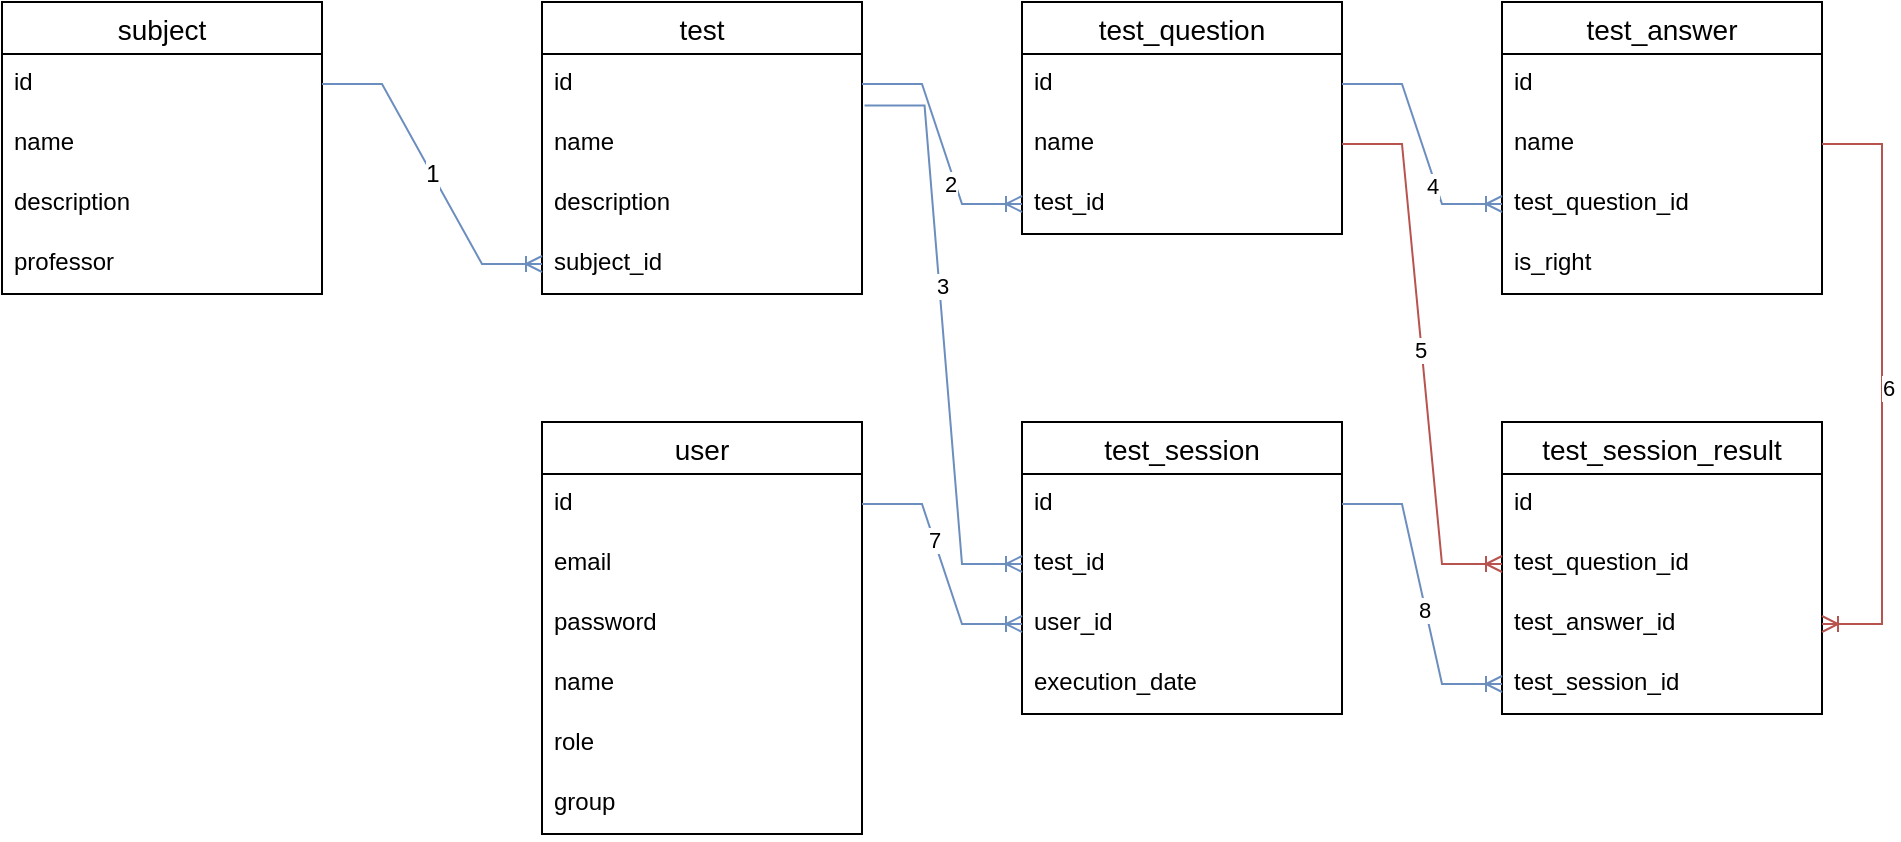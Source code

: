 <mxfile version="17.4.0" type="device"><diagram id="CbN8NUTBoEuVEoy8yFg_" name="Page-1"><mxGraphModel dx="1039" dy="617" grid="1" gridSize="10" guides="1" tooltips="1" connect="1" arrows="1" fold="1" page="1" pageScale="1" pageWidth="827" pageHeight="1169" math="0" shadow="0"><root><mxCell id="0"/><mxCell id="1" parent="0"/><mxCell id="wVKWd-nGMsujwySAPHgm-1" value="test" style="swimlane;fontStyle=0;childLayout=stackLayout;horizontal=1;startSize=26;horizontalStack=0;resizeParent=1;resizeParentMax=0;resizeLast=0;collapsible=1;marginBottom=0;align=center;fontSize=14;" vertex="1" parent="1"><mxGeometry x="300" y="190" width="160" height="146" as="geometry"/></mxCell><mxCell id="wVKWd-nGMsujwySAPHgm-2" value="id" style="text;strokeColor=none;fillColor=none;spacingLeft=4;spacingRight=4;overflow=hidden;rotatable=0;points=[[0,0.5],[1,0.5]];portConstraint=eastwest;fontSize=12;" vertex="1" parent="wVKWd-nGMsujwySAPHgm-1"><mxGeometry y="26" width="160" height="30" as="geometry"/></mxCell><mxCell id="wVKWd-nGMsujwySAPHgm-3" value="name" style="text;strokeColor=none;fillColor=none;spacingLeft=4;spacingRight=4;overflow=hidden;rotatable=0;points=[[0,0.5],[1,0.5]];portConstraint=eastwest;fontSize=12;" vertex="1" parent="wVKWd-nGMsujwySAPHgm-1"><mxGeometry y="56" width="160" height="30" as="geometry"/></mxCell><mxCell id="wVKWd-nGMsujwySAPHgm-4" value="description" style="text;strokeColor=none;fillColor=none;spacingLeft=4;spacingRight=4;overflow=hidden;rotatable=0;points=[[0,0.5],[1,0.5]];portConstraint=eastwest;fontSize=12;" vertex="1" parent="wVKWd-nGMsujwySAPHgm-1"><mxGeometry y="86" width="160" height="30" as="geometry"/></mxCell><mxCell id="wVKWd-nGMsujwySAPHgm-5" value="subject_id" style="text;strokeColor=none;fillColor=none;spacingLeft=4;spacingRight=4;overflow=hidden;rotatable=0;points=[[0,0.5],[1,0.5]];portConstraint=eastwest;fontSize=12;" vertex="1" parent="wVKWd-nGMsujwySAPHgm-1"><mxGeometry y="116" width="160" height="30" as="geometry"/></mxCell><mxCell id="wVKWd-nGMsujwySAPHgm-6" value="test_question" style="swimlane;fontStyle=0;childLayout=stackLayout;horizontal=1;startSize=26;horizontalStack=0;resizeParent=1;resizeParentMax=0;resizeLast=0;collapsible=1;marginBottom=0;align=center;fontSize=14;" vertex="1" parent="1"><mxGeometry x="540" y="190" width="160" height="116" as="geometry"/></mxCell><mxCell id="wVKWd-nGMsujwySAPHgm-7" value="id" style="text;strokeColor=none;fillColor=none;spacingLeft=4;spacingRight=4;overflow=hidden;rotatable=0;points=[[0,0.5],[1,0.5]];portConstraint=eastwest;fontSize=12;" vertex="1" parent="wVKWd-nGMsujwySAPHgm-6"><mxGeometry y="26" width="160" height="30" as="geometry"/></mxCell><mxCell id="wVKWd-nGMsujwySAPHgm-8" value="name" style="text;strokeColor=none;fillColor=none;spacingLeft=4;spacingRight=4;overflow=hidden;rotatable=0;points=[[0,0.5],[1,0.5]];portConstraint=eastwest;fontSize=12;" vertex="1" parent="wVKWd-nGMsujwySAPHgm-6"><mxGeometry y="56" width="160" height="30" as="geometry"/></mxCell><mxCell id="wVKWd-nGMsujwySAPHgm-9" value="test_id" style="text;strokeColor=none;fillColor=none;spacingLeft=4;spacingRight=4;overflow=hidden;rotatable=0;points=[[0,0.5],[1,0.5]];portConstraint=eastwest;fontSize=12;" vertex="1" parent="wVKWd-nGMsujwySAPHgm-6"><mxGeometry y="86" width="160" height="30" as="geometry"/></mxCell><mxCell id="wVKWd-nGMsujwySAPHgm-10" value="test_answer" style="swimlane;fontStyle=0;childLayout=stackLayout;horizontal=1;startSize=26;horizontalStack=0;resizeParent=1;resizeParentMax=0;resizeLast=0;collapsible=1;marginBottom=0;align=center;fontSize=14;" vertex="1" parent="1"><mxGeometry x="780" y="190" width="160" height="146" as="geometry"/></mxCell><mxCell id="wVKWd-nGMsujwySAPHgm-11" value="id" style="text;strokeColor=none;fillColor=none;spacingLeft=4;spacingRight=4;overflow=hidden;rotatable=0;points=[[0,0.5],[1,0.5]];portConstraint=eastwest;fontSize=12;" vertex="1" parent="wVKWd-nGMsujwySAPHgm-10"><mxGeometry y="26" width="160" height="30" as="geometry"/></mxCell><mxCell id="wVKWd-nGMsujwySAPHgm-12" value="name" style="text;strokeColor=none;fillColor=none;spacingLeft=4;spacingRight=4;overflow=hidden;rotatable=0;points=[[0,0.5],[1,0.5]];portConstraint=eastwest;fontSize=12;" vertex="1" parent="wVKWd-nGMsujwySAPHgm-10"><mxGeometry y="56" width="160" height="30" as="geometry"/></mxCell><mxCell id="wVKWd-nGMsujwySAPHgm-13" value="test_question_id" style="text;strokeColor=none;fillColor=none;spacingLeft=4;spacingRight=4;overflow=hidden;rotatable=0;points=[[0,0.5],[1,0.5]];portConstraint=eastwest;fontSize=12;" vertex="1" parent="wVKWd-nGMsujwySAPHgm-10"><mxGeometry y="86" width="160" height="30" as="geometry"/></mxCell><mxCell id="wVKWd-nGMsujwySAPHgm-14" value="is_right" style="text;strokeColor=none;fillColor=none;spacingLeft=4;spacingRight=4;overflow=hidden;rotatable=0;points=[[0,0.5],[1,0.5]];portConstraint=eastwest;fontSize=12;" vertex="1" parent="wVKWd-nGMsujwySAPHgm-10"><mxGeometry y="116" width="160" height="30" as="geometry"/></mxCell><mxCell id="wVKWd-nGMsujwySAPHgm-15" value="" style="edgeStyle=entityRelationEdgeStyle;fontSize=12;html=1;endArrow=ERoneToMany;rounded=0;fillColor=#dae8fc;strokeColor=#6c8ebf;" edge="1" parent="1" source="wVKWd-nGMsujwySAPHgm-2" target="wVKWd-nGMsujwySAPHgm-9"><mxGeometry width="100" height="100" relative="1" as="geometry"><mxPoint x="530" y="410" as="sourcePoint"/><mxPoint x="630" y="310" as="targetPoint"/></mxGeometry></mxCell><mxCell id="wVKWd-nGMsujwySAPHgm-55" value="2" style="edgeLabel;html=1;align=center;verticalAlign=middle;resizable=0;points=[];" vertex="1" connectable="0" parent="wVKWd-nGMsujwySAPHgm-15"><mxGeometry x="0.314" y="-3" relative="1" as="geometry"><mxPoint as="offset"/></mxGeometry></mxCell><mxCell id="wVKWd-nGMsujwySAPHgm-16" value="" style="edgeStyle=entityRelationEdgeStyle;fontSize=12;html=1;endArrow=ERoneToMany;rounded=0;fillColor=#dae8fc;strokeColor=#6c8ebf;" edge="1" parent="1" source="wVKWd-nGMsujwySAPHgm-7" target="wVKWd-nGMsujwySAPHgm-13"><mxGeometry width="100" height="100" relative="1" as="geometry"><mxPoint x="610" y="410" as="sourcePoint"/><mxPoint x="710" y="310" as="targetPoint"/></mxGeometry></mxCell><mxCell id="wVKWd-nGMsujwySAPHgm-57" value="4" style="edgeLabel;html=1;align=center;verticalAlign=middle;resizable=0;points=[];" vertex="1" connectable="0" parent="wVKWd-nGMsujwySAPHgm-16"><mxGeometry x="0.335" y="-2" relative="1" as="geometry"><mxPoint as="offset"/></mxGeometry></mxCell><mxCell id="wVKWd-nGMsujwySAPHgm-17" value="test_session" style="swimlane;fontStyle=0;childLayout=stackLayout;horizontal=1;startSize=26;horizontalStack=0;resizeParent=1;resizeParentMax=0;resizeLast=0;collapsible=1;marginBottom=0;align=center;fontSize=14;" vertex="1" parent="1"><mxGeometry x="540" y="400" width="160" height="146" as="geometry"/></mxCell><mxCell id="wVKWd-nGMsujwySAPHgm-18" value="id" style="text;strokeColor=none;fillColor=none;spacingLeft=4;spacingRight=4;overflow=hidden;rotatable=0;points=[[0,0.5],[1,0.5]];portConstraint=eastwest;fontSize=12;" vertex="1" parent="wVKWd-nGMsujwySAPHgm-17"><mxGeometry y="26" width="160" height="30" as="geometry"/></mxCell><mxCell id="wVKWd-nGMsujwySAPHgm-19" value="test_id" style="text;strokeColor=none;fillColor=none;spacingLeft=4;spacingRight=4;overflow=hidden;rotatable=0;points=[[0,0.5],[1,0.5]];portConstraint=eastwest;fontSize=12;" vertex="1" parent="wVKWd-nGMsujwySAPHgm-17"><mxGeometry y="56" width="160" height="30" as="geometry"/></mxCell><mxCell id="wVKWd-nGMsujwySAPHgm-20" value="user_id" style="text;strokeColor=none;fillColor=none;spacingLeft=4;spacingRight=4;overflow=hidden;rotatable=0;points=[[0,0.5],[1,0.5]];portConstraint=eastwest;fontSize=12;" vertex="1" parent="wVKWd-nGMsujwySAPHgm-17"><mxGeometry y="86" width="160" height="30" as="geometry"/></mxCell><mxCell id="wVKWd-nGMsujwySAPHgm-21" value="execution_date" style="text;strokeColor=none;fillColor=none;spacingLeft=4;spacingRight=4;overflow=hidden;rotatable=0;points=[[0,0.5],[1,0.5]];portConstraint=eastwest;fontSize=12;" vertex="1" parent="wVKWd-nGMsujwySAPHgm-17"><mxGeometry y="116" width="160" height="30" as="geometry"/></mxCell><mxCell id="wVKWd-nGMsujwySAPHgm-22" value="test_session_result" style="swimlane;fontStyle=0;childLayout=stackLayout;horizontal=1;startSize=26;horizontalStack=0;resizeParent=1;resizeParentMax=0;resizeLast=0;collapsible=1;marginBottom=0;align=center;fontSize=14;" vertex="1" parent="1"><mxGeometry x="780" y="400" width="160" height="146" as="geometry"/></mxCell><mxCell id="wVKWd-nGMsujwySAPHgm-23" value="id" style="text;strokeColor=none;fillColor=none;spacingLeft=4;spacingRight=4;overflow=hidden;rotatable=0;points=[[0,0.5],[1,0.5]];portConstraint=eastwest;fontSize=12;" vertex="1" parent="wVKWd-nGMsujwySAPHgm-22"><mxGeometry y="26" width="160" height="30" as="geometry"/></mxCell><mxCell id="wVKWd-nGMsujwySAPHgm-25" value="test_question_id" style="text;strokeColor=none;fillColor=none;spacingLeft=4;spacingRight=4;overflow=hidden;rotatable=0;points=[[0,0.5],[1,0.5]];portConstraint=eastwest;fontSize=12;" vertex="1" parent="wVKWd-nGMsujwySAPHgm-22"><mxGeometry y="56" width="160" height="30" as="geometry"/></mxCell><mxCell id="wVKWd-nGMsujwySAPHgm-26" value="test_answer_id" style="text;strokeColor=none;fillColor=none;spacingLeft=4;spacingRight=4;overflow=hidden;rotatable=0;points=[[0,0.5],[1,0.5]];portConstraint=eastwest;fontSize=12;" vertex="1" parent="wVKWd-nGMsujwySAPHgm-22"><mxGeometry y="86" width="160" height="30" as="geometry"/></mxCell><mxCell id="wVKWd-nGMsujwySAPHgm-24" value="test_session_id" style="text;strokeColor=none;fillColor=none;spacingLeft=4;spacingRight=4;overflow=hidden;rotatable=0;points=[[0,0.5],[1,0.5]];portConstraint=eastwest;fontSize=12;" vertex="1" parent="wVKWd-nGMsujwySAPHgm-22"><mxGeometry y="116" width="160" height="30" as="geometry"/></mxCell><mxCell id="wVKWd-nGMsujwySAPHgm-27" value="subject" style="swimlane;fontStyle=0;childLayout=stackLayout;horizontal=1;startSize=26;horizontalStack=0;resizeParent=1;resizeParentMax=0;resizeLast=0;collapsible=1;marginBottom=0;align=center;fontSize=14;" vertex="1" parent="1"><mxGeometry x="30" y="190" width="160" height="146" as="geometry"/></mxCell><mxCell id="wVKWd-nGMsujwySAPHgm-28" value="id" style="text;strokeColor=none;fillColor=none;spacingLeft=4;spacingRight=4;overflow=hidden;rotatable=0;points=[[0,0.5],[1,0.5]];portConstraint=eastwest;fontSize=12;" vertex="1" parent="wVKWd-nGMsujwySAPHgm-27"><mxGeometry y="26" width="160" height="30" as="geometry"/></mxCell><mxCell id="wVKWd-nGMsujwySAPHgm-29" value="name" style="text;strokeColor=none;fillColor=none;spacingLeft=4;spacingRight=4;overflow=hidden;rotatable=0;points=[[0,0.5],[1,0.5]];portConstraint=eastwest;fontSize=12;" vertex="1" parent="wVKWd-nGMsujwySAPHgm-27"><mxGeometry y="56" width="160" height="30" as="geometry"/></mxCell><mxCell id="wVKWd-nGMsujwySAPHgm-30" value="description" style="text;strokeColor=none;fillColor=none;spacingLeft=4;spacingRight=4;overflow=hidden;rotatable=0;points=[[0,0.5],[1,0.5]];portConstraint=eastwest;fontSize=12;" vertex="1" parent="wVKWd-nGMsujwySAPHgm-27"><mxGeometry y="86" width="160" height="30" as="geometry"/></mxCell><mxCell id="wVKWd-nGMsujwySAPHgm-31" value="professor" style="text;strokeColor=none;fillColor=none;spacingLeft=4;spacingRight=4;overflow=hidden;rotatable=0;points=[[0,0.5],[1,0.5]];portConstraint=eastwest;fontSize=12;" vertex="1" parent="wVKWd-nGMsujwySAPHgm-27"><mxGeometry y="116" width="160" height="30" as="geometry"/></mxCell><mxCell id="wVKWd-nGMsujwySAPHgm-33" value="user" style="swimlane;fontStyle=0;childLayout=stackLayout;horizontal=1;startSize=26;horizontalStack=0;resizeParent=1;resizeParentMax=0;resizeLast=0;collapsible=1;marginBottom=0;align=center;fontSize=14;" vertex="1" parent="1"><mxGeometry x="300" y="400" width="160" height="206" as="geometry"/></mxCell><mxCell id="wVKWd-nGMsujwySAPHgm-34" value="id" style="text;strokeColor=none;fillColor=none;spacingLeft=4;spacingRight=4;overflow=hidden;rotatable=0;points=[[0,0.5],[1,0.5]];portConstraint=eastwest;fontSize=12;" vertex="1" parent="wVKWd-nGMsujwySAPHgm-33"><mxGeometry y="26" width="160" height="30" as="geometry"/></mxCell><mxCell id="wVKWd-nGMsujwySAPHgm-35" value="email" style="text;strokeColor=none;fillColor=none;spacingLeft=4;spacingRight=4;overflow=hidden;rotatable=0;points=[[0,0.5],[1,0.5]];portConstraint=eastwest;fontSize=12;" vertex="1" parent="wVKWd-nGMsujwySAPHgm-33"><mxGeometry y="56" width="160" height="30" as="geometry"/></mxCell><mxCell id="wVKWd-nGMsujwySAPHgm-36" value="password" style="text;strokeColor=none;fillColor=none;spacingLeft=4;spacingRight=4;overflow=hidden;rotatable=0;points=[[0,0.5],[1,0.5]];portConstraint=eastwest;fontSize=12;" vertex="1" parent="wVKWd-nGMsujwySAPHgm-33"><mxGeometry y="86" width="160" height="30" as="geometry"/></mxCell><mxCell id="wVKWd-nGMsujwySAPHgm-37" value="name" style="text;strokeColor=none;fillColor=none;spacingLeft=4;spacingRight=4;overflow=hidden;rotatable=0;points=[[0,0.5],[1,0.5]];portConstraint=eastwest;fontSize=12;" vertex="1" parent="wVKWd-nGMsujwySAPHgm-33"><mxGeometry y="116" width="160" height="30" as="geometry"/></mxCell><mxCell id="wVKWd-nGMsujwySAPHgm-38" value="role" style="text;strokeColor=none;fillColor=none;spacingLeft=4;spacingRight=4;overflow=hidden;rotatable=0;points=[[0,0.5],[1,0.5]];portConstraint=eastwest;fontSize=12;" vertex="1" parent="wVKWd-nGMsujwySAPHgm-33"><mxGeometry y="146" width="160" height="30" as="geometry"/></mxCell><mxCell id="wVKWd-nGMsujwySAPHgm-39" value="group" style="text;strokeColor=none;fillColor=none;spacingLeft=4;spacingRight=4;overflow=hidden;rotatable=0;points=[[0,0.5],[1,0.5]];portConstraint=eastwest;fontSize=12;" vertex="1" parent="wVKWd-nGMsujwySAPHgm-33"><mxGeometry y="176" width="160" height="30" as="geometry"/></mxCell><mxCell id="wVKWd-nGMsujwySAPHgm-40" value="" style="edgeStyle=entityRelationEdgeStyle;fontSize=12;html=1;endArrow=ERoneToMany;rounded=0;exitX=1.008;exitY=0.86;exitDx=0;exitDy=0;exitPerimeter=0;fillColor=#dae8fc;strokeColor=#6c8ebf;" edge="1" parent="1" source="wVKWd-nGMsujwySAPHgm-2" target="wVKWd-nGMsujwySAPHgm-19"><mxGeometry width="100" height="100" relative="1" as="geometry"><mxPoint x="330" y="430" as="sourcePoint"/><mxPoint x="540" y="360" as="targetPoint"/></mxGeometry></mxCell><mxCell id="wVKWd-nGMsujwySAPHgm-56" value="3" style="edgeLabel;html=1;align=center;verticalAlign=middle;resizable=0;points=[];" vertex="1" connectable="0" parent="wVKWd-nGMsujwySAPHgm-40"><mxGeometry x="-0.174" y="1" relative="1" as="geometry"><mxPoint as="offset"/></mxGeometry></mxCell><mxCell id="wVKWd-nGMsujwySAPHgm-41" value="" style="edgeStyle=entityRelationEdgeStyle;fontSize=12;html=1;endArrow=ERoneToMany;rounded=0;fillColor=#dae8fc;strokeColor=#6c8ebf;" edge="1" parent="1" source="wVKWd-nGMsujwySAPHgm-34" target="wVKWd-nGMsujwySAPHgm-20"><mxGeometry width="100" height="100" relative="1" as="geometry"><mxPoint x="364" y="500" as="sourcePoint"/><mxPoint x="464" y="400" as="targetPoint"/></mxGeometry></mxCell><mxCell id="wVKWd-nGMsujwySAPHgm-60" value="7" style="edgeLabel;html=1;align=center;verticalAlign=middle;resizable=0;points=[];" vertex="1" connectable="0" parent="wVKWd-nGMsujwySAPHgm-41"><mxGeometry x="-0.204" relative="1" as="geometry"><mxPoint as="offset"/></mxGeometry></mxCell><mxCell id="wVKWd-nGMsujwySAPHgm-42" value="" style="edgeStyle=entityRelationEdgeStyle;fontSize=12;html=1;endArrow=ERoneToMany;rounded=0;fillColor=#dae8fc;strokeColor=#6c8ebf;" edge="1" parent="1" source="wVKWd-nGMsujwySAPHgm-18" target="wVKWd-nGMsujwySAPHgm-24"><mxGeometry width="100" height="100" relative="1" as="geometry"><mxPoint x="380" y="650" as="sourcePoint"/><mxPoint x="480" y="550" as="targetPoint"/></mxGeometry></mxCell><mxCell id="wVKWd-nGMsujwySAPHgm-61" value="8" style="edgeLabel;html=1;align=center;verticalAlign=middle;resizable=0;points=[];" vertex="1" connectable="0" parent="wVKWd-nGMsujwySAPHgm-42"><mxGeometry x="0.094" y="-1" relative="1" as="geometry"><mxPoint as="offset"/></mxGeometry></mxCell><mxCell id="wVKWd-nGMsujwySAPHgm-44" value="1" style="edgeStyle=entityRelationEdgeStyle;fontSize=12;html=1;endArrow=ERoneToMany;rounded=0;fillColor=#dae8fc;strokeColor=#6c8ebf;" edge="1" parent="1" source="wVKWd-nGMsujwySAPHgm-28" target="wVKWd-nGMsujwySAPHgm-5"><mxGeometry width="100" height="100" relative="1" as="geometry"><mxPoint x="440" y="460" as="sourcePoint"/><mxPoint x="540" y="360" as="targetPoint"/></mxGeometry></mxCell><mxCell id="wVKWd-nGMsujwySAPHgm-66" value="" style="edgeStyle=entityRelationEdgeStyle;fontSize=12;html=1;endArrow=ERoneToMany;rounded=0;entryX=0;entryY=0.5;entryDx=0;entryDy=0;fillColor=#f8cecc;strokeColor=#b85450;" edge="1" parent="1" source="wVKWd-nGMsujwySAPHgm-8" target="wVKWd-nGMsujwySAPHgm-25"><mxGeometry width="100" height="100" relative="1" as="geometry"><mxPoint x="490" y="430" as="sourcePoint"/><mxPoint x="590" y="330" as="targetPoint"/></mxGeometry></mxCell><mxCell id="wVKWd-nGMsujwySAPHgm-68" value="5" style="edgeLabel;html=1;align=center;verticalAlign=middle;resizable=0;points=[];" vertex="1" connectable="0" parent="wVKWd-nGMsujwySAPHgm-66"><mxGeometry x="-0.018" y="-1" relative="1" as="geometry"><mxPoint as="offset"/></mxGeometry></mxCell><mxCell id="wVKWd-nGMsujwySAPHgm-67" value="" style="edgeStyle=entityRelationEdgeStyle;fontSize=12;html=1;endArrow=ERoneToMany;rounded=0;fillColor=#f8cecc;strokeColor=#b85450;" edge="1" parent="1" source="wVKWd-nGMsujwySAPHgm-12" target="wVKWd-nGMsujwySAPHgm-26"><mxGeometry width="100" height="100" relative="1" as="geometry"><mxPoint x="490" y="430" as="sourcePoint"/><mxPoint x="590" y="330" as="targetPoint"/></mxGeometry></mxCell><mxCell id="wVKWd-nGMsujwySAPHgm-69" value="6" style="edgeLabel;html=1;align=center;verticalAlign=middle;resizable=0;points=[];" vertex="1" connectable="0" parent="wVKWd-nGMsujwySAPHgm-67"><mxGeometry x="0.011" y="3" relative="1" as="geometry"><mxPoint as="offset"/></mxGeometry></mxCell></root></mxGraphModel></diagram></mxfile>